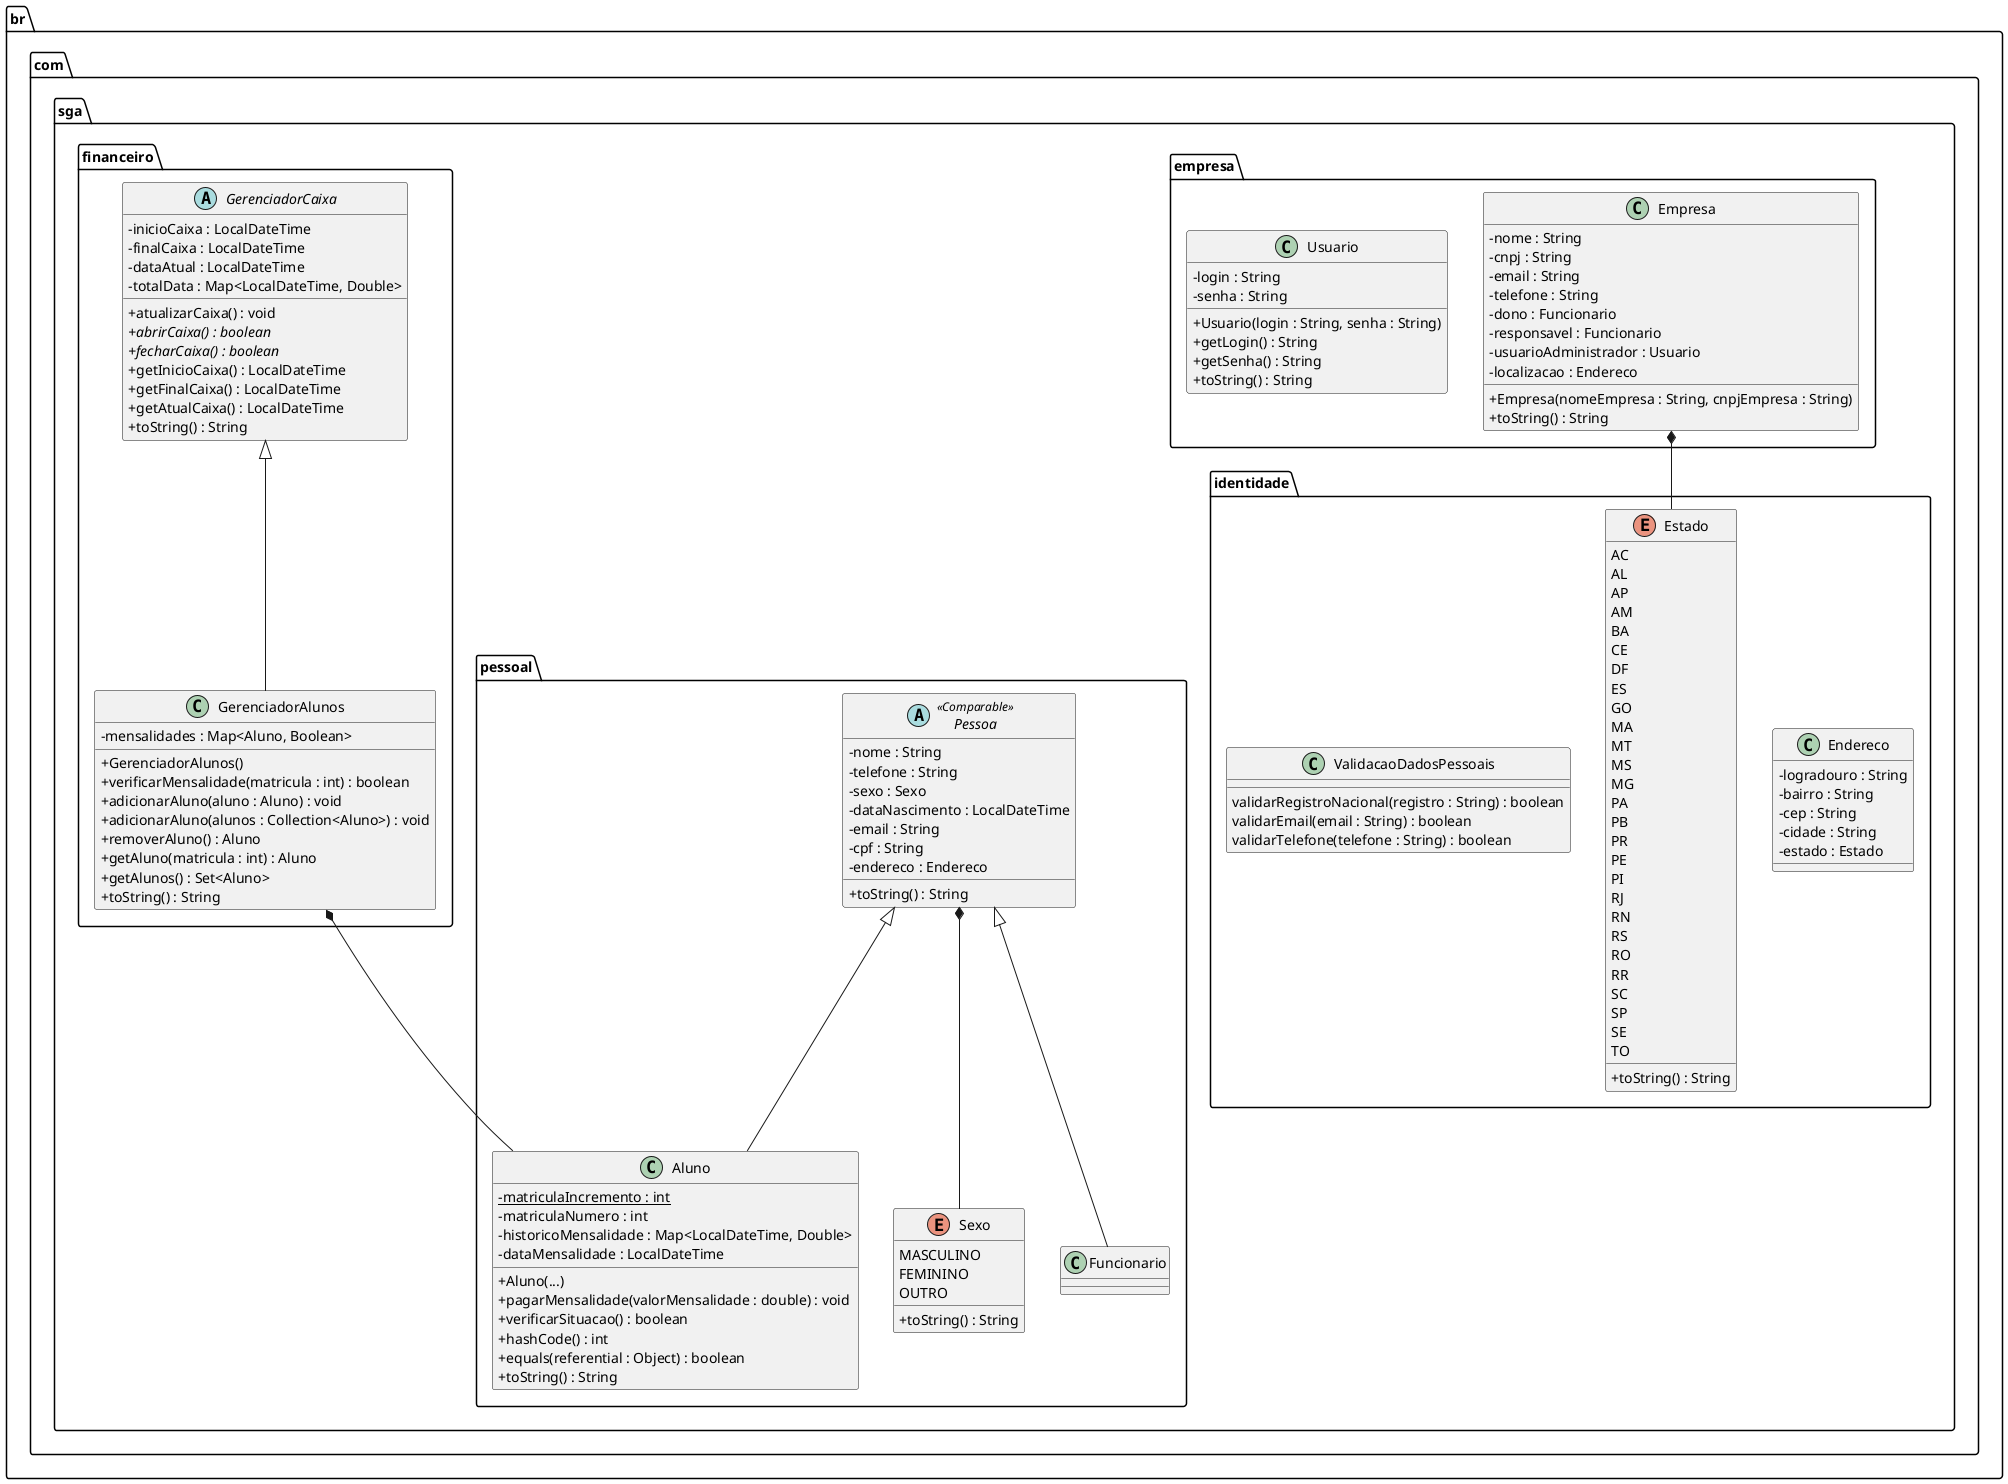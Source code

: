 /'
Diagrama UML do Sistema de Gerenciamento de Academias (SGA)
Manual: https://plantuml.com/class-diagram#a05971470d7fd711
'/
@startuml sga
skinparam classAttributeIconSize 0

package br.com.sga.empresa <<Folder>> {
     class Empresa {
          -nome : String
          -cnpj : String
          -email : String
          -telefone : String
          -dono : Funcionario
          -responsavel : Funcionario
          -usuarioAdministrador : Usuario
          -localizacao : Endereco
          +Empresa(nomeEmpresa : String, cnpjEmpresa : String)
          +toString() : String
     }

     class Usuario {
          -login : String
          -senha : String
          +Usuario(login : String, senha : String)
          +getLogin() : String
          +getSenha() : String
          +toString() : String
     }
}

package br.com.sga.identidade <<Folder>> {

     class Endereco {
          -logradouro : String
          -bairro : String
          -cep : String
          -cidade : String
          -estado : Estado
     }

     enum Estado {
          AC
          AL
          AP
          AM
          BA
          CE
          DF
          ES
          GO
          MA
          MT
          MS
          MG
          PA
          PB
          PR
          PE
          PI
          RJ
          RN
          RS
          RO
          RR
          SC
          SP
          SE
          TO
          +toString() : String
     }

     class ValidacaoDadosPessoais {
          validarRegistroNacional(registro : String) : boolean
          validarEmail(email : String) : boolean
          validarTelefone(telefone : String) : boolean
     }

}
package br.com.sga.pessoal <<Folder>> {

     abstract class Pessoa <<Comparable>> {
          -nome : String
          -telefone : String
          -sexo : Sexo
          -dataNascimento : LocalDateTime
          -email : String
          -cpf : String
          -endereco : Endereco
          +toString() : String
     }

     class Funcionario extends Pessoa {

     }

     class Aluno extends Pessoa {
          {static} -matriculaIncremento : int
          -matriculaNumero : int
          -historicoMensalidade : Map<LocalDateTime, Double>
          -dataMensalidade : LocalDateTime
          +Aluno(...)
          +pagarMensalidade(valorMensalidade : double) : void
          +verificarSituacao() : boolean
          +hashCode() : int
          +equals(referential : Object) : boolean
          +toString() : String
     }

     enum Sexo {
          MASCULINO
          FEMININO
          OUTRO
          +toString() : String
     }
}

package br.com.sga.financeiro <<Folder>> {

     abstract class GerenciadorCaixa {
          -inicioCaixa : LocalDateTime
          -finalCaixa : LocalDateTime
          -dataAtual : LocalDateTime
          -totalData : Map<LocalDateTime, Double>
          +atualizarCaixa() : void
          {abstract} +abrirCaixa() : boolean
          {abstract} +fecharCaixa() : boolean
          +getInicioCaixa() : LocalDateTime
          +getFinalCaixa() : LocalDateTime
          +getAtualCaixa() : LocalDateTime
          +toString() : String
     }

     class GerenciadorAlunos extends GerenciadorCaixa {
          -mensalidades : Map<Aluno, Boolean>
          +GerenciadorAlunos()
          +verificarMensalidade(matricula : int) : boolean
          +adicionarAluno(aluno : Aluno) : void
          +adicionarAluno(alunos : Collection<Aluno>) : void
          +removerAluno() : Aluno
          +getAluno(matricula : int) : Aluno
          +getAlunos() : Set<Aluno>
          +toString() : String
     }
}

Pessoa *-- Sexo

GerenciadorAlunos *-- Aluno

Empresa *-- Estado

@enduml